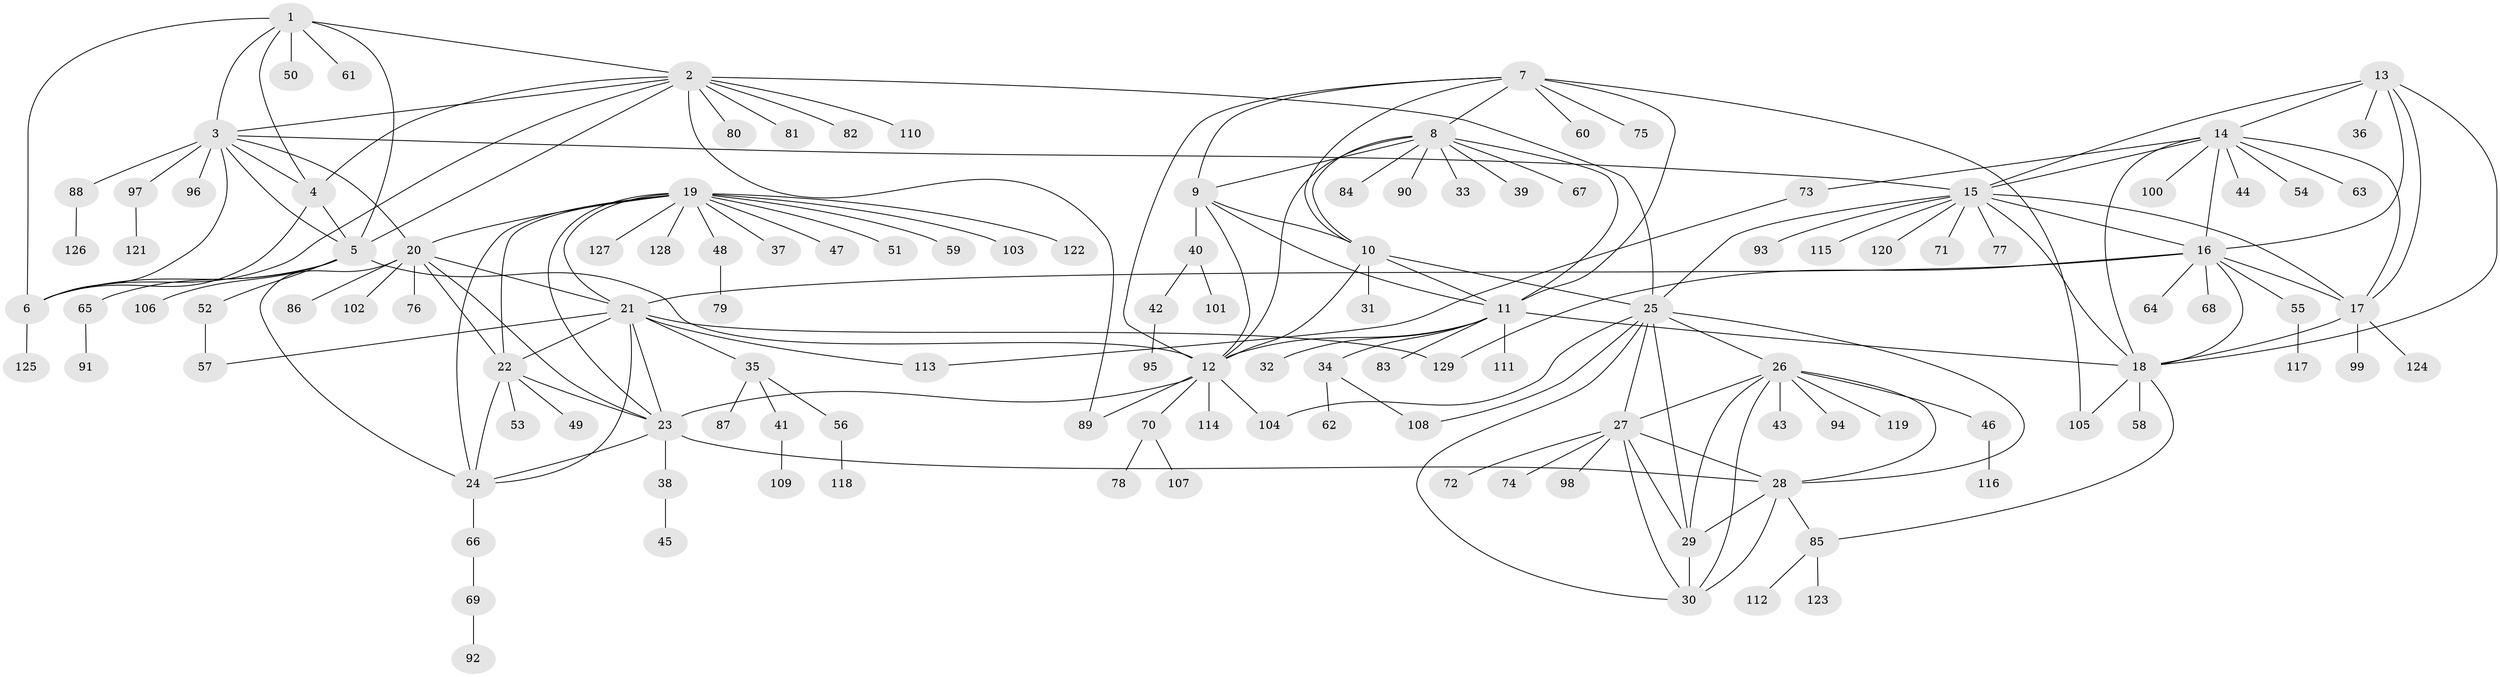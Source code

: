 // coarse degree distribution, {10: 0.02040816326530612, 8: 0.030612244897959183, 3: 0.05102040816326531, 7: 0.04081632653061224, 15: 0.01020408163265306, 5: 0.04081632653061224, 9: 0.030612244897959183, 11: 0.02040816326530612, 6: 0.01020408163265306, 1: 0.6224489795918368, 2: 0.12244897959183673}
// Generated by graph-tools (version 1.1) at 2025/52/02/27/25 19:52:22]
// undirected, 129 vertices, 192 edges
graph export_dot {
graph [start="1"]
  node [color=gray90,style=filled];
  1;
  2;
  3;
  4;
  5;
  6;
  7;
  8;
  9;
  10;
  11;
  12;
  13;
  14;
  15;
  16;
  17;
  18;
  19;
  20;
  21;
  22;
  23;
  24;
  25;
  26;
  27;
  28;
  29;
  30;
  31;
  32;
  33;
  34;
  35;
  36;
  37;
  38;
  39;
  40;
  41;
  42;
  43;
  44;
  45;
  46;
  47;
  48;
  49;
  50;
  51;
  52;
  53;
  54;
  55;
  56;
  57;
  58;
  59;
  60;
  61;
  62;
  63;
  64;
  65;
  66;
  67;
  68;
  69;
  70;
  71;
  72;
  73;
  74;
  75;
  76;
  77;
  78;
  79;
  80;
  81;
  82;
  83;
  84;
  85;
  86;
  87;
  88;
  89;
  90;
  91;
  92;
  93;
  94;
  95;
  96;
  97;
  98;
  99;
  100;
  101;
  102;
  103;
  104;
  105;
  106;
  107;
  108;
  109;
  110;
  111;
  112;
  113;
  114;
  115;
  116;
  117;
  118;
  119;
  120;
  121;
  122;
  123;
  124;
  125;
  126;
  127;
  128;
  129;
  1 -- 2;
  1 -- 3;
  1 -- 4;
  1 -- 5;
  1 -- 6;
  1 -- 50;
  1 -- 61;
  2 -- 3;
  2 -- 4;
  2 -- 5;
  2 -- 6;
  2 -- 25;
  2 -- 80;
  2 -- 81;
  2 -- 82;
  2 -- 89;
  2 -- 110;
  3 -- 4;
  3 -- 5;
  3 -- 6;
  3 -- 15;
  3 -- 20;
  3 -- 88;
  3 -- 96;
  3 -- 97;
  4 -- 5;
  4 -- 6;
  5 -- 6;
  5 -- 12;
  5 -- 52;
  5 -- 65;
  5 -- 106;
  6 -- 125;
  7 -- 8;
  7 -- 9;
  7 -- 10;
  7 -- 11;
  7 -- 12;
  7 -- 60;
  7 -- 75;
  7 -- 105;
  8 -- 9;
  8 -- 10;
  8 -- 11;
  8 -- 12;
  8 -- 33;
  8 -- 39;
  8 -- 67;
  8 -- 84;
  8 -- 90;
  9 -- 10;
  9 -- 11;
  9 -- 12;
  9 -- 40;
  10 -- 11;
  10 -- 12;
  10 -- 25;
  10 -- 31;
  11 -- 12;
  11 -- 18;
  11 -- 32;
  11 -- 34;
  11 -- 83;
  11 -- 111;
  12 -- 23;
  12 -- 70;
  12 -- 89;
  12 -- 104;
  12 -- 114;
  13 -- 14;
  13 -- 15;
  13 -- 16;
  13 -- 17;
  13 -- 18;
  13 -- 36;
  14 -- 15;
  14 -- 16;
  14 -- 17;
  14 -- 18;
  14 -- 44;
  14 -- 54;
  14 -- 63;
  14 -- 73;
  14 -- 100;
  15 -- 16;
  15 -- 17;
  15 -- 18;
  15 -- 25;
  15 -- 71;
  15 -- 77;
  15 -- 93;
  15 -- 115;
  15 -- 120;
  16 -- 17;
  16 -- 18;
  16 -- 21;
  16 -- 55;
  16 -- 64;
  16 -- 68;
  16 -- 129;
  17 -- 18;
  17 -- 99;
  17 -- 124;
  18 -- 58;
  18 -- 85;
  18 -- 105;
  19 -- 20;
  19 -- 21;
  19 -- 22;
  19 -- 23;
  19 -- 24;
  19 -- 37;
  19 -- 47;
  19 -- 48;
  19 -- 51;
  19 -- 59;
  19 -- 103;
  19 -- 122;
  19 -- 127;
  19 -- 128;
  20 -- 21;
  20 -- 22;
  20 -- 23;
  20 -- 24;
  20 -- 76;
  20 -- 86;
  20 -- 102;
  21 -- 22;
  21 -- 23;
  21 -- 24;
  21 -- 35;
  21 -- 57;
  21 -- 113;
  21 -- 129;
  22 -- 23;
  22 -- 24;
  22 -- 49;
  22 -- 53;
  23 -- 24;
  23 -- 28;
  23 -- 38;
  24 -- 66;
  25 -- 26;
  25 -- 27;
  25 -- 28;
  25 -- 29;
  25 -- 30;
  25 -- 104;
  25 -- 108;
  26 -- 27;
  26 -- 28;
  26 -- 29;
  26 -- 30;
  26 -- 43;
  26 -- 46;
  26 -- 94;
  26 -- 119;
  27 -- 28;
  27 -- 29;
  27 -- 30;
  27 -- 72;
  27 -- 74;
  27 -- 98;
  28 -- 29;
  28 -- 30;
  28 -- 85;
  29 -- 30;
  34 -- 62;
  34 -- 108;
  35 -- 41;
  35 -- 56;
  35 -- 87;
  38 -- 45;
  40 -- 42;
  40 -- 101;
  41 -- 109;
  42 -- 95;
  46 -- 116;
  48 -- 79;
  52 -- 57;
  55 -- 117;
  56 -- 118;
  65 -- 91;
  66 -- 69;
  69 -- 92;
  70 -- 78;
  70 -- 107;
  73 -- 113;
  85 -- 112;
  85 -- 123;
  88 -- 126;
  97 -- 121;
}
